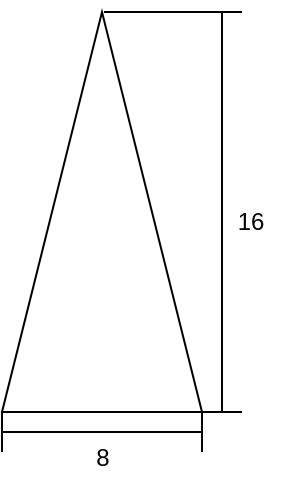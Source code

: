 <mxfile version="24.4.4" type="device">
  <diagram name="第 1 页" id="IUs3oboUpUYQ_hULmJRK">
    <mxGraphModel dx="666" dy="494" grid="1" gridSize="10" guides="1" tooltips="1" connect="1" arrows="1" fold="1" page="1" pageScale="1" pageWidth="827" pageHeight="1169" math="0" shadow="0">
      <root>
        <mxCell id="0" />
        <mxCell id="1" parent="0" />
        <mxCell id="Q0fRGI5TJK6wig_M23cF-1" value="" style="triangle;whiteSpace=wrap;html=1;rotation=-90;" vertex="1" parent="1">
          <mxGeometry x="260" y="150" width="200" height="100" as="geometry" />
        </mxCell>
        <mxCell id="Q0fRGI5TJK6wig_M23cF-3" value="" style="shape=crossbar;whiteSpace=wrap;html=1;rounded=1;" vertex="1" parent="1">
          <mxGeometry x="310" y="300" width="100" height="20" as="geometry" />
        </mxCell>
        <mxCell id="Q0fRGI5TJK6wig_M23cF-5" value="8" style="text;html=1;align=center;verticalAlign=middle;resizable=0;points=[];autosize=1;strokeColor=none;fillColor=none;" vertex="1" parent="1">
          <mxGeometry x="345" y="308" width="30" height="30" as="geometry" />
        </mxCell>
        <mxCell id="Q0fRGI5TJK6wig_M23cF-6" value="" style="shape=crossbar;whiteSpace=wrap;html=1;rounded=1;direction=south;" vertex="1" parent="1">
          <mxGeometry x="410" y="100" width="20" height="200" as="geometry" />
        </mxCell>
        <mxCell id="Q0fRGI5TJK6wig_M23cF-7" value="" style="line;strokeWidth=1;html=1;perimeter=backbonePerimeter;points=[];outlineConnect=0;" vertex="1" parent="1">
          <mxGeometry x="361" y="95" width="50" height="10" as="geometry" />
        </mxCell>
        <mxCell id="Q0fRGI5TJK6wig_M23cF-8" value="16" style="text;html=1;align=center;verticalAlign=middle;resizable=0;points=[];autosize=1;strokeColor=none;fillColor=none;" vertex="1" parent="1">
          <mxGeometry x="414" y="190" width="40" height="30" as="geometry" />
        </mxCell>
      </root>
    </mxGraphModel>
  </diagram>
</mxfile>
